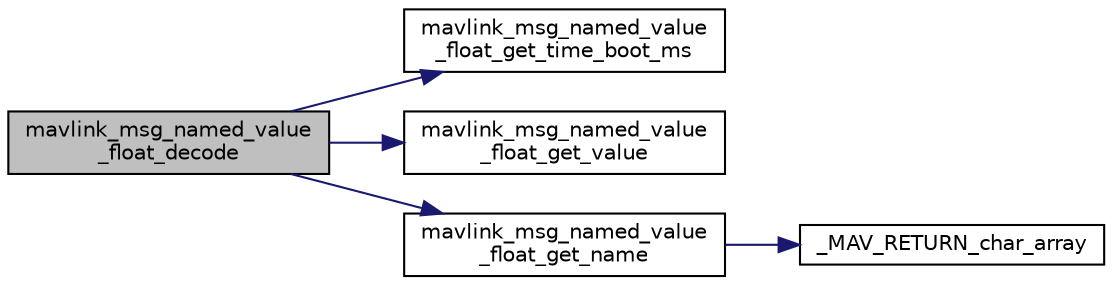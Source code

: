 digraph "mavlink_msg_named_value_float_decode"
{
 // INTERACTIVE_SVG=YES
  edge [fontname="Helvetica",fontsize="10",labelfontname="Helvetica",labelfontsize="10"];
  node [fontname="Helvetica",fontsize="10",shape=record];
  rankdir="LR";
  Node1 [label="mavlink_msg_named_value\l_float_decode",height=0.2,width=0.4,color="black", fillcolor="grey75", style="filled", fontcolor="black"];
  Node1 -> Node2 [color="midnightblue",fontsize="10",style="solid",fontname="Helvetica"];
  Node2 [label="mavlink_msg_named_value\l_float_get_time_boot_ms",height=0.2,width=0.4,color="black", fillcolor="white", style="filled",URL="$mavlink__msg__named__value__float_8h.html#a9723cbb7f3410014fa42f1f2b6fd3641",tooltip="Send a named_value_float message. "];
  Node1 -> Node3 [color="midnightblue",fontsize="10",style="solid",fontname="Helvetica"];
  Node3 [label="mavlink_msg_named_value\l_float_get_value",height=0.2,width=0.4,color="black", fillcolor="white", style="filled",URL="$mavlink__msg__named__value__float_8h.html#a9f0e14d12796766d4cf5a6675824ab22",tooltip="Get field value from named_value_float message. "];
  Node1 -> Node4 [color="midnightblue",fontsize="10",style="solid",fontname="Helvetica"];
  Node4 [label="mavlink_msg_named_value\l_float_get_name",height=0.2,width=0.4,color="black", fillcolor="white", style="filled",URL="$mavlink__msg__named__value__float_8h.html#abfe1e22a055cacc05c6c17076a55b847",tooltip="Get field name from named_value_float message. "];
  Node4 -> Node5 [color="midnightblue",fontsize="10",style="solid",fontname="Helvetica"];
  Node5 [label="_MAV_RETURN_char_array",height=0.2,width=0.4,color="black", fillcolor="white", style="filled",URL="$protocol_8h.html#a12ebb16564718cc14d12b46458bbb290"];
}
